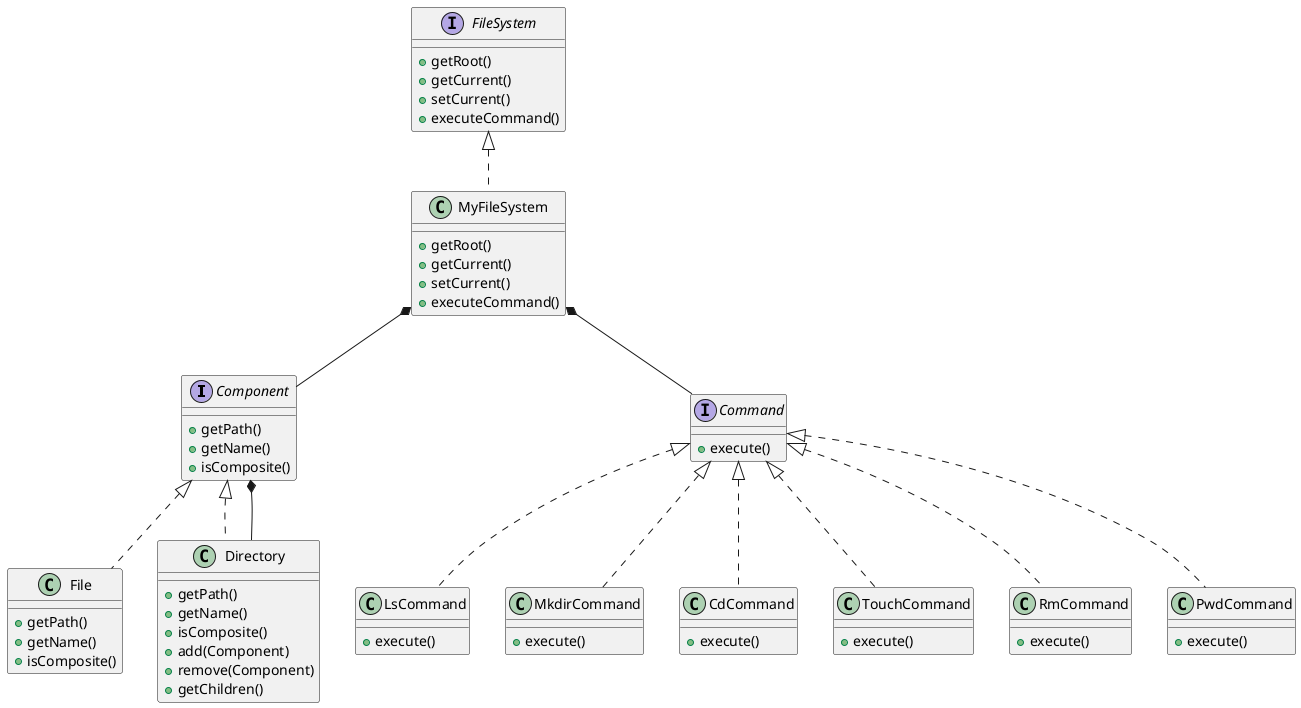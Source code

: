 @startuml

Interface Component {
    + getPath()
    + getName()
    + isComposite()
}

Class File implements Component {
    + getPath()
    + getName()
    + isComposite()
}

Class Directory implements Component {
    + getPath()
    + getName()
    + isComposite()
    + add(Component)
    + remove(Component)
    + getChildren()
}

Interface Command {
    + execute()
}

Class LsCommand implements Command {
    + execute()
}

Class MkdirCommand implements Command {
    + execute()
}

Class CdCommand implements Command {
    + execute()
}

Class TouchCommand implements Command {
    + execute()
}

Class RmCommand implements Command {
    + execute()
}

Class PwdCommand implements Command {
    + execute()
}

Interface FileSystem {
    + getRoot()
    + getCurrent()
    + setCurrent()
    + executeCommand()
}

Class MyFileSystem implements FileSystem {
    + getRoot()
    + getCurrent()
    + setCurrent()
    + executeCommand()
}

Component *-- Directory
MyFileSystem *-- Component
MyFileSystem *-- Command

@enduml